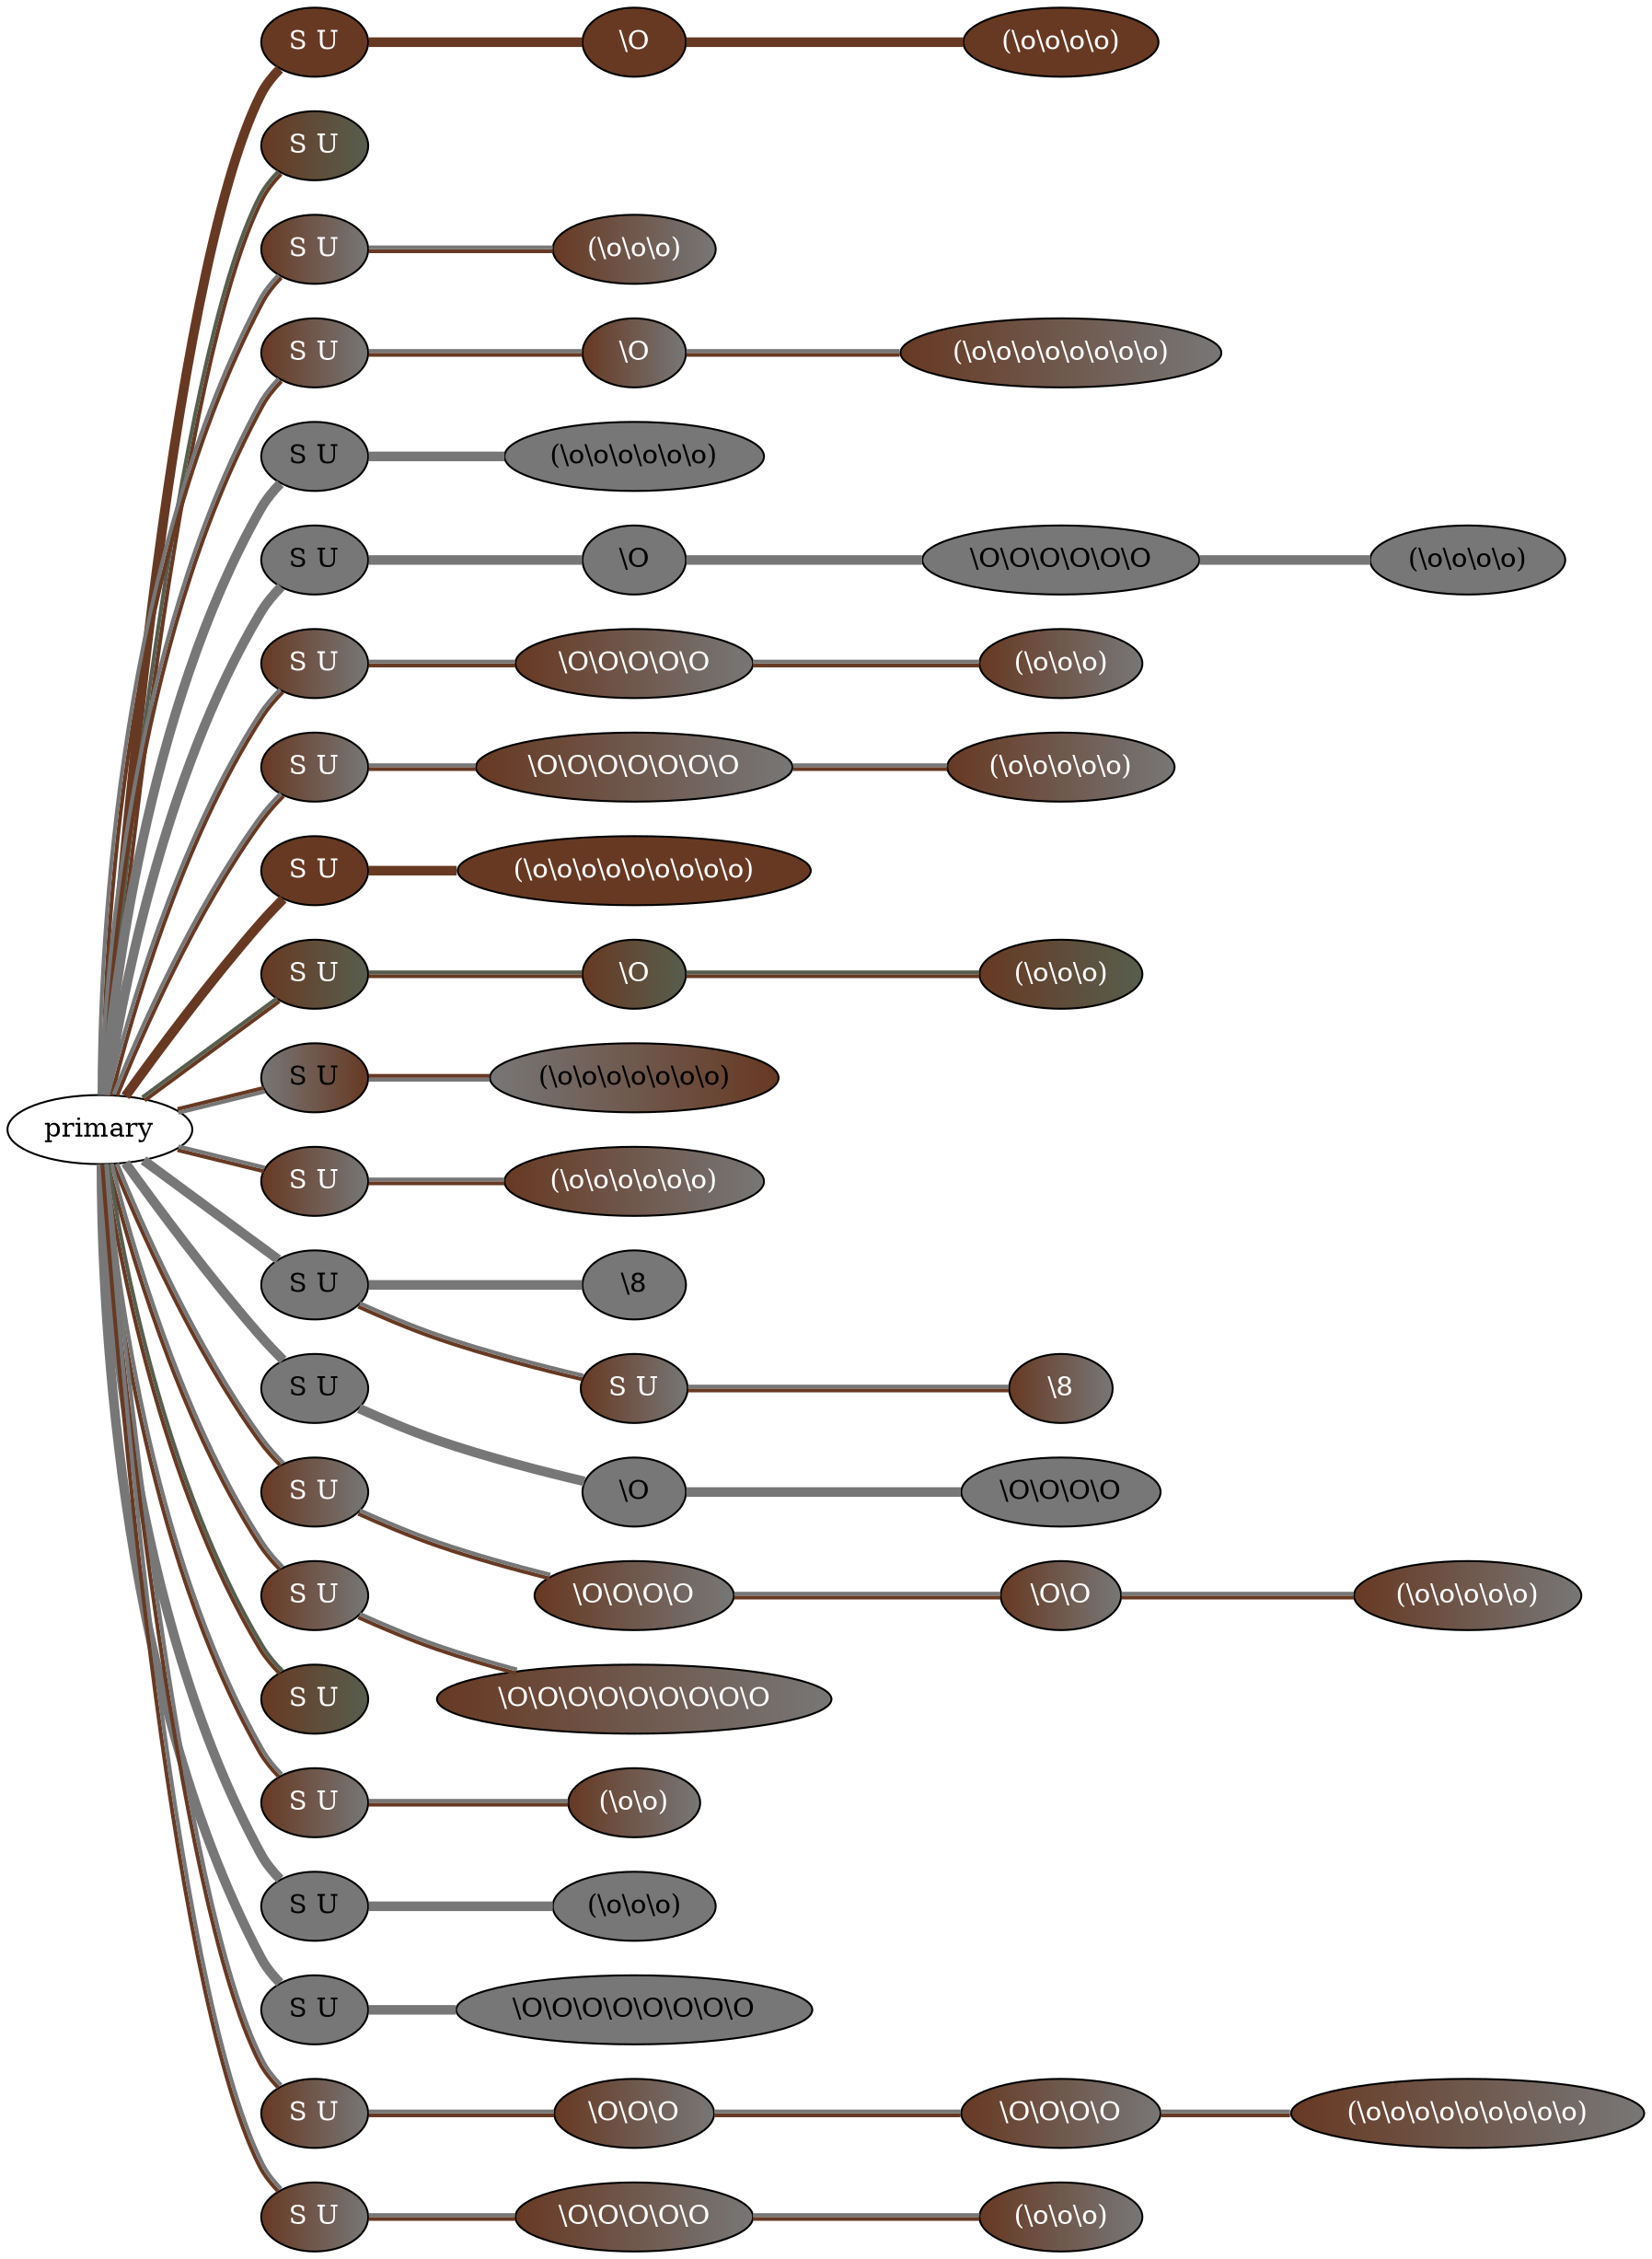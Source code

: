 graph {
 graph [rankdir=LR]
"1" [qtype="pendant_node", pendant_colors="#673923", pendant_ply="S", pendant_attach="U", pendant_length="40.0", label="S U", style=filled, fillcolor="#673923", fontcolor="#ffffff"]
"primary" -- "1" [qtype="pendant_link",penwidth=5,color="#673923"]
"1:0" [qtype="knot_node", knot_value="1", knot_type="S", knot_position="22.5", knot_spin="Z", label="\\O", style=filled, fillcolor="#673923" , fontcolor="#ffffff"]
"1" -- "1:0" [qtype="knot_link",penwidth=5,color="#673923"]
"1:1" [qtype="knot_node", knot_value="4", knot_type="L", knot_position="30.5", knot_spin="Z", label="(\\o\\o\\o\\o)", style=filled, fillcolor="#673923" , fontcolor="#ffffff"]
"1:0" -- "1:1" [qtype="knot_link",penwidth=5,color="#673923"]
"2" [qtype="pendant_node", pendant_colors="#673923:#575E4E", pendant_ply="S", pendant_attach="U", pendant_length="19.5", label="S U", style=filled, fillcolor="#673923:#575E4E", fontcolor="#ffffff"]
"primary" -- "2" [qtype="pendant_link",penwidth=2,color="#673923:#575E4E"]
"3" [qtype="pendant_node", pendant_colors="#673923:#777777", pendant_ply="S", pendant_attach="U", pendant_length="55.0", label="S U", style=filled, fillcolor="#673923:#777777", fontcolor="#ffffff"]
"primary" -- "3" [qtype="pendant_link",penwidth=2,color="#673923:#777777"]
"3:0" [qtype="knot_node", knot_value="3", knot_type="L", knot_position="29.5", knot_spin="Z", label="(\\o\\o\\o)", style=filled, fillcolor="#673923:#777777" , fontcolor="#ffffff"]
"3" -- "3:0" [qtype="knot_link",penwidth=2,color="#673923:#777777"]
"4" [qtype="pendant_node", pendant_colors="#673923:#777777", pendant_ply="S", pendant_attach="U", pendant_length="49.5", label="S U", style=filled, fillcolor="#673923:#777777", fontcolor="#ffffff"]
"primary" -- "4" [qtype="pendant_link",penwidth=2,color="#673923:#777777"]
"4:0" [qtype="knot_node", knot_value="1", knot_type="S", knot_position="22.0", knot_spin="Z", label="\\O", style=filled, fillcolor="#673923:#777777" , fontcolor="#ffffff"]
"4" -- "4:0" [qtype="knot_link",penwidth=2,color="#673923:#777777"]
"4:1" [qtype="knot_node", knot_value="8", knot_type="L", knot_position="30.5", knot_spin="Z", label="(\\o\\o\\o\\o\\o\\o\\o\\o)", style=filled, fillcolor="#673923:#777777" , fontcolor="#ffffff"]
"4:0" -- "4:1" [qtype="knot_link",penwidth=2,color="#673923:#777777"]
"5" [qtype="pendant_node", pendant_colors="#777777", pendant_ply="S", pendant_attach="U", pendant_length="55.0", label="S U", style=filled, fillcolor="#777777", fontcolor="#000000"]
"primary" -- "5" [qtype="pendant_link",penwidth=5,color="#777777"]
"5:0" [qtype="knot_node", knot_value="6", knot_type="L", knot_position="30.0", knot_spin="Z", label="(\\o\\o\\o\\o\\o\\o)", style=filled, fillcolor="#777777" , fontcolor="#000000"]
"5" -- "5:0" [qtype="knot_link",penwidth=5,color="#777777"]
"6" [qtype="pendant_node", pendant_colors="#777777", pendant_ply="S", pendant_attach="U", pendant_length="39.5", label="S U", style=filled, fillcolor="#777777", fontcolor="#000000"]
"primary" -- "6" [qtype="pendant_link",penwidth=5,color="#777777"]
"6:0" [qtype="knot_node", knot_value="1", knot_type="S", knot_position="13.5", knot_spin="Z", label="\\O", style=filled, fillcolor="#777777" , fontcolor="#000000"]
"6" -- "6:0" [qtype="knot_link",penwidth=5,color="#777777"]
"6:1" [qtype="knot_node", knot_value="6", knot_type="S", knot_position="23.0", knot_spin="Z", label="\\O\\O\\O\\O\\O\\O", style=filled, fillcolor="#777777" , fontcolor="#000000"]
"6:0" -- "6:1" [qtype="knot_link",penwidth=5,color="#777777"]
"6:2" [qtype="knot_node", knot_value="4", knot_type="L", knot_position="30.5", knot_spin="Z", label="(\\o\\o\\o\\o)", style=filled, fillcolor="#777777" , fontcolor="#000000"]
"6:1" -- "6:2" [qtype="knot_link",penwidth=5,color="#777777"]
"7" [qtype="pendant_node", pendant_colors="#673923:#777777", pendant_ply="S", pendant_attach="U", pendant_length="61.5", label="S U", style=filled, fillcolor="#673923:#777777", fontcolor="#ffffff"]
"primary" -- "7" [qtype="pendant_link",penwidth=2,color="#673923:#777777"]
"7:0" [qtype="knot_node", knot_value="5", knot_type="S", knot_position="15.0", knot_spin="Z", label="\\O\\O\\O\\O\\O", style=filled, fillcolor="#673923:#777777" , fontcolor="#ffffff"]
"7" -- "7:0" [qtype="knot_link",penwidth=2,color="#673923:#777777"]
"7:1" [qtype="knot_node", knot_value="3", knot_type="L", knot_position="31.5", knot_spin="Z", label="(\\o\\o\\o)", style=filled, fillcolor="#673923:#777777" , fontcolor="#ffffff"]
"7:0" -- "7:1" [qtype="knot_link",penwidth=2,color="#673923:#777777"]
"8" [qtype="pendant_node", pendant_colors="#673923:#777777", pendant_ply="S", pendant_attach="U", pendant_length="42.0", label="S U", style=filled, fillcolor="#673923:#777777", fontcolor="#ffffff"]
"primary" -- "8" [qtype="pendant_link",penwidth=2,color="#673923:#777777"]
"8:0" [qtype="knot_node", knot_value="7", knot_type="S", knot_position="22.5", knot_spin="Z", label="\\O\\O\\O\\O\\O\\O\\O", style=filled, fillcolor="#673923:#777777" , fontcolor="#ffffff"]
"8" -- "8:0" [qtype="knot_link",penwidth=2,color="#673923:#777777"]
"8:1" [qtype="knot_node", knot_value="5", knot_type="L", knot_position="30.0", knot_spin="Z", label="(\\o\\o\\o\\o\\o)", style=filled, fillcolor="#673923:#777777" , fontcolor="#ffffff"]
"8:0" -- "8:1" [qtype="knot_link",penwidth=2,color="#673923:#777777"]
"9" [qtype="pendant_node", pendant_colors="#673923", pendant_ply="S", pendant_attach="U", pendant_length="33.0", label="S U", style=filled, fillcolor="#673923", fontcolor="#ffffff"]
"primary" -- "9" [qtype="pendant_link",penwidth=5,color="#673923"]
"9:0" [qtype="knot_node", knot_value="9", knot_type="L", knot_position="30.0", knot_spin="Z", label="(\\o\\o\\o\\o\\o\\o\\o\\o\\o)", style=filled, fillcolor="#673923" , fontcolor="#ffffff"]
"9" -- "9:0" [qtype="knot_link",penwidth=5,color="#673923"]
"10" [qtype="pendant_node", pendant_colors="#673923:#575E4E", pendant_ply="S", pendant_attach="U", pendant_length="47.5", label="S U", style=filled, fillcolor="#673923:#575E4E", fontcolor="#ffffff"]
"primary" -- "10" [qtype="pendant_link",penwidth=2,color="#673923:#575E4E"]
"10:0" [qtype="knot_node", knot_value="1", knot_type="S", knot_position="21.0", knot_spin="Z", label="\\O", style=filled, fillcolor="#673923:#575E4E" , fontcolor="#ffffff"]
"10" -- "10:0" [qtype="knot_link",penwidth=2,color="#673923:#575E4E"]
"10:1" [qtype="knot_node", knot_value="3", knot_type="L", knot_position="29.5", knot_spin="Z", label="(\\o\\o\\o)", style=filled, fillcolor="#673923:#575E4E" , fontcolor="#ffffff"]
"10:0" -- "10:1" [qtype="knot_link",penwidth=2,color="#673923:#575E4E"]
"11" [qtype="pendant_node", pendant_colors="#777777:#673923", pendant_ply="S", pendant_attach="U", pendant_length="30.5", label="S U", style=filled, fillcolor="#777777:#673923", fontcolor="#000000"]
"primary" -- "11" [qtype="pendant_link",penwidth=2,color="#777777:#673923"]
"11:0" [qtype="knot_node", knot_value="7", knot_type="L", knot_position="29.0", knot_spin="Z", label="(\\o\\o\\o\\o\\o\\o\\o)", style=filled, fillcolor="#777777:#673923" , fontcolor="#000000"]
"11" -- "11:0" [qtype="knot_link",penwidth=2,color="#777777:#673923"]
"12" [qtype="pendant_node", pendant_colors="#673923:#777777", pendant_ply="S", pendant_attach="U", pendant_length="35.0", label="S U", style=filled, fillcolor="#673923:#777777", fontcolor="#ffffff"]
"primary" -- "12" [qtype="pendant_link",penwidth=2,color="#673923:#777777"]
"12:0" [qtype="knot_node", knot_value="6", knot_type="L", knot_position="29.0", knot_spin="Z", label="(\\o\\o\\o\\o\\o\\o)", style=filled, fillcolor="#673923:#777777" , fontcolor="#ffffff"]
"12" -- "12:0" [qtype="knot_link",penwidth=2,color="#673923:#777777"]
"13" [qtype="pendant_node", pendant_colors="#777777", pendant_ply="S", pendant_attach="U", pendant_length="49.0", label="S U", style=filled, fillcolor="#777777", fontcolor="#000000"]
"primary" -- "13" [qtype="pendant_link",penwidth=5,color="#777777"]
"13:0" [qtype="knot_node", knot_value="1", knot_type="E", knot_position="29.0", knot_spin="Z", label="\\8", style=filled, fillcolor="#777777" , fontcolor="#000000"]
"13" -- "13:0" [qtype="knot_link",penwidth=5,color="#777777"]
"13s1" [qtype="pendant_node", pendant_colors="#673923:#777777", pendant_ply="S", pendant_attach="U", pendant_length="42.5", label="S U", style=filled, fillcolor="#673923:#777777", fontcolor="#ffffff"]
"13" -- "13s1" [qtype="pendant_link",penwidth=2,color="#673923:#777777"]
"13s1:0" [qtype="knot_node", knot_value="1", knot_type="E", knot_position="29.0", knot_spin="Z", label="\\8", style=filled, fillcolor="#673923:#777777" , fontcolor="#ffffff"]
"13s1" -- "13s1:0" [qtype="knot_link",penwidth=2,color="#673923:#777777"]
"14" [qtype="pendant_node", pendant_colors="#777777", pendant_ply="S", pendant_attach="U", pendant_length="24.0", label="S U", style=filled, fillcolor="#777777", fontcolor="#000000"]
"primary" -- "14" [qtype="pendant_link",penwidth=5,color="#777777"]
"14:0" [qtype="knot_node", knot_value="1", knot_type="S", knot_position="13.0", knot_spin="Z", label="\\O", style=filled, fillcolor="#777777" , fontcolor="#000000"]
"14" -- "14:0" [qtype="knot_link",penwidth=5,color="#777777"]
"14:1" [qtype="knot_node", knot_value="4", knot_type="S", knot_position="19.0", knot_spin="Z", label="\\O\\O\\O\\O", style=filled, fillcolor="#777777" , fontcolor="#000000"]
"14:0" -- "14:1" [qtype="knot_link",penwidth=5,color="#777777"]
"15" [qtype="pendant_node", pendant_colors="#673923:#777777", pendant_ply="S", pendant_attach="U", pendant_length="58.6", label="S U", style=filled, fillcolor="#673923:#777777", fontcolor="#ffffff"]
"primary" -- "15" [qtype="pendant_link",penwidth=2,color="#673923:#777777"]
"15:0" [qtype="knot_node", knot_value="4", knot_type="S", knot_position="13.0", knot_spin="Z", label="\\O\\O\\O\\O", style=filled, fillcolor="#673923:#777777" , fontcolor="#ffffff"]
"15" -- "15:0" [qtype="knot_link",penwidth=2,color="#673923:#777777"]
"15:1" [qtype="knot_node", knot_value="2", knot_type="S", knot_position="22.0", knot_spin="Z", label="\\O\\O", style=filled, fillcolor="#673923:#777777" , fontcolor="#ffffff"]
"15:0" -- "15:1" [qtype="knot_link",penwidth=2,color="#673923:#777777"]
"15:2" [qtype="knot_node", knot_value="5", knot_type="L", knot_position="28.5", knot_spin="Z", label="(\\o\\o\\o\\o\\o)", style=filled, fillcolor="#673923:#777777" , fontcolor="#ffffff"]
"15:1" -- "15:2" [qtype="knot_link",penwidth=2,color="#673923:#777777"]
"16" [qtype="pendant_node", pendant_colors="#673923:#777777", pendant_ply="S", pendant_attach="U", pendant_length="47.0", label="S U", style=filled, fillcolor="#673923:#777777", fontcolor="#ffffff"]
"primary" -- "16" [qtype="pendant_link",penwidth=2,color="#673923:#777777"]
"16:0" [qtype="knot_node", knot_value="9", knot_type="S", knot_position="23.0", knot_spin="Z", label="\\O\\O\\O\\O\\O\\O\\O\\O\\O", style=filled, fillcolor="#673923:#777777" , fontcolor="#ffffff"]
"16" -- "16:0" [qtype="knot_link",penwidth=2,color="#673923:#777777"]
"17" [qtype="pendant_node", pendant_colors="#673923:#575E4E", pendant_ply="S", pendant_attach="U", pendant_length="47.0", label="S U", style=filled, fillcolor="#673923:#575E4E", fontcolor="#ffffff"]
"primary" -- "17" [qtype="pendant_link",penwidth=2,color="#673923:#575E4E"]
"18" [qtype="pendant_node", pendant_colors="#673923:#777777", pendant_ply="S", pendant_attach="U", pendant_length="39.5", label="S U", style=filled, fillcolor="#673923:#777777", fontcolor="#ffffff"]
"primary" -- "18" [qtype="pendant_link",penwidth=2,color="#673923:#777777"]
"18:0" [qtype="knot_node", knot_value="2", knot_type="L", knot_position="29.5", knot_spin="Z", label="(\\o\\o)", style=filled, fillcolor="#673923:#777777" , fontcolor="#ffffff"]
"18" -- "18:0" [qtype="knot_link",penwidth=2,color="#673923:#777777"]
"19" [qtype="pendant_node", pendant_colors="#777777", pendant_ply="S", pendant_attach="U", pendant_length="62.0", label="S U", style=filled, fillcolor="#777777", fontcolor="#000000"]
"primary" -- "19" [qtype="pendant_link",penwidth=5,color="#777777"]
"19:0" [qtype="knot_node", knot_value="3", knot_type="L", knot_position="29.0", knot_spin="Z", label="(\\o\\o\\o)", style=filled, fillcolor="#777777" , fontcolor="#000000"]
"19" -- "19:0" [qtype="knot_link",penwidth=5,color="#777777"]
"20" [qtype="pendant_node", pendant_colors="#777777", pendant_ply="S", pendant_attach="U", pendant_length="50.5", label="S U", style=filled, fillcolor="#777777", fontcolor="#000000"]
"primary" -- "20" [qtype="pendant_link",penwidth=5,color="#777777"]
"20:0" [qtype="knot_node", knot_value="8", knot_type="S", knot_position="23.5", knot_spin="Z", label="\\O\\O\\O\\O\\O\\O\\O\\O", style=filled, fillcolor="#777777" , fontcolor="#000000"]
"20" -- "20:0" [qtype="knot_link",penwidth=5,color="#777777"]
"21" [qtype="pendant_node", pendant_colors="#673923:#777777", pendant_ply="S", pendant_attach="U", pendant_length="59.5", label="S U", style=filled, fillcolor="#673923:#777777", fontcolor="#ffffff"]
"primary" -- "21" [qtype="pendant_link",penwidth=2,color="#673923:#777777"]
"21:0" [qtype="knot_node", knot_value="3", knot_type="S", knot_position="13.0", knot_spin="Z", label="\\O\\O\\O", style=filled, fillcolor="#673923:#777777" , fontcolor="#ffffff"]
"21" -- "21:0" [qtype="knot_link",penwidth=2,color="#673923:#777777"]
"21:1" [qtype="knot_node", knot_value="4", knot_type="S", knot_position="23.5", knot_spin="Z", label="\\O\\O\\O\\O", style=filled, fillcolor="#673923:#777777" , fontcolor="#ffffff"]
"21:0" -- "21:1" [qtype="knot_link",penwidth=2,color="#673923:#777777"]
"21:2" [qtype="knot_node", knot_value="9", knot_type="L", knot_position="29.0", knot_spin="Z", label="(\\o\\o\\o\\o\\o\\o\\o\\o\\o)", style=filled, fillcolor="#673923:#777777" , fontcolor="#ffffff"]
"21:1" -- "21:2" [qtype="knot_link",penwidth=2,color="#673923:#777777"]
"22" [qtype="pendant_node", pendant_colors="#673923:#777777", pendant_ply="S", pendant_attach="U", pendant_length="43.5", label="S U", style=filled, fillcolor="#673923:#777777", fontcolor="#ffffff"]
"primary" -- "22" [qtype="pendant_link",penwidth=2,color="#673923:#777777"]
"22:0" [qtype="knot_node", knot_value="5", knot_type="S", knot_position="23.5", knot_spin="Z", label="\\O\\O\\O\\O\\O", style=filled, fillcolor="#673923:#777777" , fontcolor="#ffffff"]
"22" -- "22:0" [qtype="knot_link",penwidth=2,color="#673923:#777777"]
"22:1" [qtype="knot_node", knot_value="3", knot_type="L", knot_position="28.5", knot_spin="Z", label="(\\o\\o\\o)", style=filled, fillcolor="#673923:#777777" , fontcolor="#ffffff"]
"22:0" -- "22:1" [qtype="knot_link",penwidth=2,color="#673923:#777777"]
}
